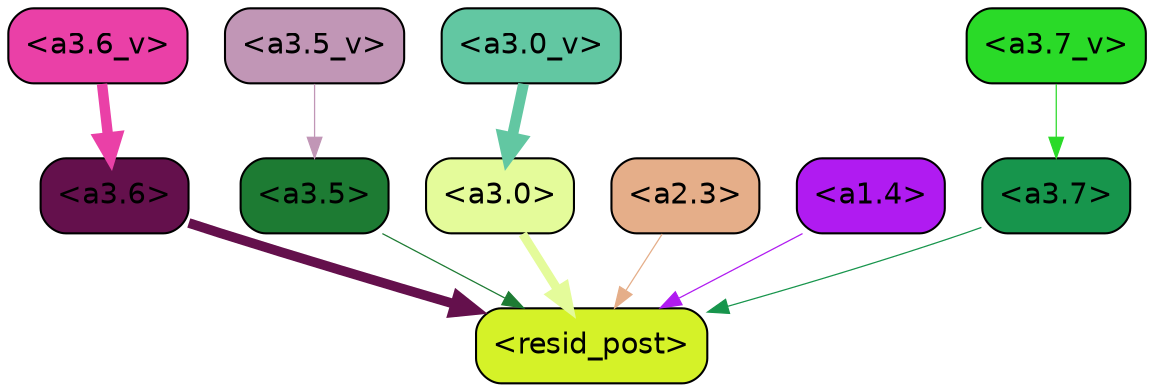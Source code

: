 strict digraph "" {
	graph [bgcolor=transparent,
		layout=dot,
		overlap=false,
		splines=true
	];
	"<a3.7>"	[color=black,
		fillcolor="#17954c",
		fontname=Helvetica,
		shape=box,
		style="filled, rounded"];
	"<resid_post>"	[color=black,
		fillcolor="#d5f228",
		fontname=Helvetica,
		shape=box,
		style="filled, rounded"];
	"<a3.7>" -> "<resid_post>"	[color="#17954c",
		penwidth=0.6];
	"<a3.6>"	[color=black,
		fillcolor="#64104c",
		fontname=Helvetica,
		shape=box,
		style="filled, rounded"];
	"<a3.6>" -> "<resid_post>"	[color="#64104c",
		penwidth=4.648244500160217];
	"<a3.5>"	[color=black,
		fillcolor="#1d7b33",
		fontname=Helvetica,
		shape=box,
		style="filled, rounded"];
	"<a3.5>" -> "<resid_post>"	[color="#1d7b33",
		penwidth=0.6];
	"<a3.0>"	[color=black,
		fillcolor="#e4fb9a",
		fontname=Helvetica,
		shape=box,
		style="filled, rounded"];
	"<a3.0>" -> "<resid_post>"	[color="#e4fb9a",
		penwidth=4.3288813829422];
	"<a2.3>"	[color=black,
		fillcolor="#e5ae89",
		fontname=Helvetica,
		shape=box,
		style="filled, rounded"];
	"<a2.3>" -> "<resid_post>"	[color="#e5ae89",
		penwidth=0.6];
	"<a1.4>"	[color=black,
		fillcolor="#b01bf1",
		fontname=Helvetica,
		shape=box,
		style="filled, rounded"];
	"<a1.4>" -> "<resid_post>"	[color="#b01bf1",
		penwidth=0.6];
	"<a3.7_v>"	[color=black,
		fillcolor="#2ada28",
		fontname=Helvetica,
		shape=box,
		style="filled, rounded"];
	"<a3.7_v>" -> "<a3.7>"	[color="#2ada28",
		penwidth=0.6];
	"<a3.6_v>"	[color=black,
		fillcolor="#ea40a7",
		fontname=Helvetica,
		shape=box,
		style="filled, rounded"];
	"<a3.6_v>" -> "<a3.6>"	[color="#ea40a7",
		penwidth=5.002329230308533];
	"<a3.5_v>"	[color=black,
		fillcolor="#c196b6",
		fontname=Helvetica,
		shape=box,
		style="filled, rounded"];
	"<a3.5_v>" -> "<a3.5>"	[color="#c196b6",
		penwidth=0.6];
	"<a3.0_v>"	[color=black,
		fillcolor="#62c7a2",
		fontname=Helvetica,
		shape=box,
		style="filled, rounded"];
	"<a3.0_v>" -> "<a3.0>"	[color="#62c7a2",
		penwidth=5.188832879066467];
}
